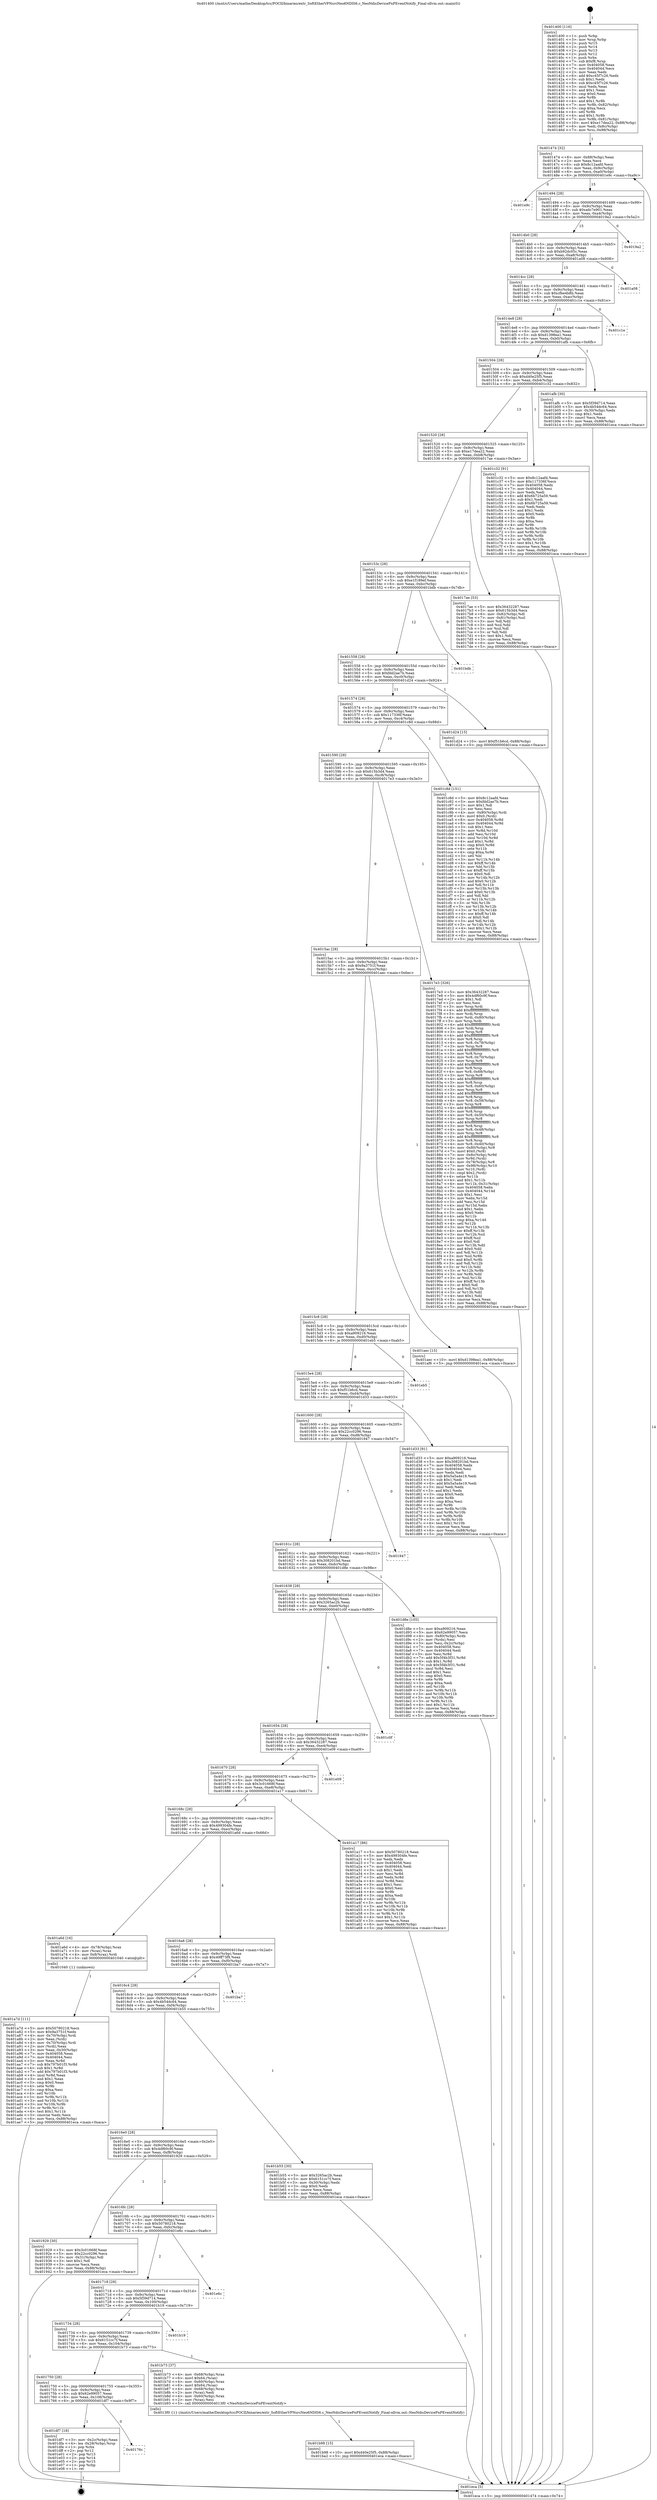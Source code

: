 digraph "0x401400" {
  label = "0x401400 (/mnt/c/Users/mathe/Desktop/tcc/POCII/binaries/extr_SoftEtherVPNsrcNeo6NDIS6.c_NeoNdisDevicePnPEventNotify_Final-ollvm.out::main(0))"
  labelloc = "t"
  node[shape=record]

  Entry [label="",width=0.3,height=0.3,shape=circle,fillcolor=black,style=filled]
  "0x401474" [label="{
     0x401474 [32]\l
     | [instrs]\l
     &nbsp;&nbsp;0x401474 \<+6\>: mov -0x88(%rbp),%eax\l
     &nbsp;&nbsp;0x40147a \<+2\>: mov %eax,%ecx\l
     &nbsp;&nbsp;0x40147c \<+6\>: sub $0x8c12aafd,%ecx\l
     &nbsp;&nbsp;0x401482 \<+6\>: mov %eax,-0x9c(%rbp)\l
     &nbsp;&nbsp;0x401488 \<+6\>: mov %ecx,-0xa0(%rbp)\l
     &nbsp;&nbsp;0x40148e \<+6\>: je 0000000000401e9c \<main+0xa9c\>\l
  }"]
  "0x401e9c" [label="{
     0x401e9c\l
  }", style=dashed]
  "0x401494" [label="{
     0x401494 [28]\l
     | [instrs]\l
     &nbsp;&nbsp;0x401494 \<+5\>: jmp 0000000000401499 \<main+0x99\>\l
     &nbsp;&nbsp;0x401499 \<+6\>: mov -0x9c(%rbp),%eax\l
     &nbsp;&nbsp;0x40149f \<+5\>: sub $0xadc7e901,%eax\l
     &nbsp;&nbsp;0x4014a4 \<+6\>: mov %eax,-0xa4(%rbp)\l
     &nbsp;&nbsp;0x4014aa \<+6\>: je 00000000004019a2 \<main+0x5a2\>\l
  }"]
  Exit [label="",width=0.3,height=0.3,shape=circle,fillcolor=black,style=filled,peripheries=2]
  "0x4019a2" [label="{
     0x4019a2\l
  }", style=dashed]
  "0x4014b0" [label="{
     0x4014b0 [28]\l
     | [instrs]\l
     &nbsp;&nbsp;0x4014b0 \<+5\>: jmp 00000000004014b5 \<main+0xb5\>\l
     &nbsp;&nbsp;0x4014b5 \<+6\>: mov -0x9c(%rbp),%eax\l
     &nbsp;&nbsp;0x4014bb \<+5\>: sub $0xb92dc05c,%eax\l
     &nbsp;&nbsp;0x4014c0 \<+6\>: mov %eax,-0xa8(%rbp)\l
     &nbsp;&nbsp;0x4014c6 \<+6\>: je 0000000000401a08 \<main+0x608\>\l
  }"]
  "0x40176c" [label="{
     0x40176c\l
  }", style=dashed]
  "0x401a08" [label="{
     0x401a08\l
  }", style=dashed]
  "0x4014cc" [label="{
     0x4014cc [28]\l
     | [instrs]\l
     &nbsp;&nbsp;0x4014cc \<+5\>: jmp 00000000004014d1 \<main+0xd1\>\l
     &nbsp;&nbsp;0x4014d1 \<+6\>: mov -0x9c(%rbp),%eax\l
     &nbsp;&nbsp;0x4014d7 \<+5\>: sub $0xcfbe4b8b,%eax\l
     &nbsp;&nbsp;0x4014dc \<+6\>: mov %eax,-0xac(%rbp)\l
     &nbsp;&nbsp;0x4014e2 \<+6\>: je 0000000000401c1e \<main+0x81e\>\l
  }"]
  "0x401df7" [label="{
     0x401df7 [18]\l
     | [instrs]\l
     &nbsp;&nbsp;0x401df7 \<+3\>: mov -0x2c(%rbp),%eax\l
     &nbsp;&nbsp;0x401dfa \<+4\>: lea -0x28(%rbp),%rsp\l
     &nbsp;&nbsp;0x401dfe \<+1\>: pop %rbx\l
     &nbsp;&nbsp;0x401dff \<+2\>: pop %r12\l
     &nbsp;&nbsp;0x401e01 \<+2\>: pop %r13\l
     &nbsp;&nbsp;0x401e03 \<+2\>: pop %r14\l
     &nbsp;&nbsp;0x401e05 \<+2\>: pop %r15\l
     &nbsp;&nbsp;0x401e07 \<+1\>: pop %rbp\l
     &nbsp;&nbsp;0x401e08 \<+1\>: ret\l
  }"]
  "0x401c1e" [label="{
     0x401c1e\l
  }", style=dashed]
  "0x4014e8" [label="{
     0x4014e8 [28]\l
     | [instrs]\l
     &nbsp;&nbsp;0x4014e8 \<+5\>: jmp 00000000004014ed \<main+0xed\>\l
     &nbsp;&nbsp;0x4014ed \<+6\>: mov -0x9c(%rbp),%eax\l
     &nbsp;&nbsp;0x4014f3 \<+5\>: sub $0xd1398ea1,%eax\l
     &nbsp;&nbsp;0x4014f8 \<+6\>: mov %eax,-0xb0(%rbp)\l
     &nbsp;&nbsp;0x4014fe \<+6\>: je 0000000000401afb \<main+0x6fb\>\l
  }"]
  "0x401b98" [label="{
     0x401b98 [15]\l
     | [instrs]\l
     &nbsp;&nbsp;0x401b98 \<+10\>: movl $0xd40e25f5,-0x88(%rbp)\l
     &nbsp;&nbsp;0x401ba2 \<+5\>: jmp 0000000000401eca \<main+0xaca\>\l
  }"]
  "0x401afb" [label="{
     0x401afb [30]\l
     | [instrs]\l
     &nbsp;&nbsp;0x401afb \<+5\>: mov $0x5f39d714,%eax\l
     &nbsp;&nbsp;0x401b00 \<+5\>: mov $0x4b54dc64,%ecx\l
     &nbsp;&nbsp;0x401b05 \<+3\>: mov -0x30(%rbp),%edx\l
     &nbsp;&nbsp;0x401b08 \<+3\>: cmp $0x1,%edx\l
     &nbsp;&nbsp;0x401b0b \<+3\>: cmovl %ecx,%eax\l
     &nbsp;&nbsp;0x401b0e \<+6\>: mov %eax,-0x88(%rbp)\l
     &nbsp;&nbsp;0x401b14 \<+5\>: jmp 0000000000401eca \<main+0xaca\>\l
  }"]
  "0x401504" [label="{
     0x401504 [28]\l
     | [instrs]\l
     &nbsp;&nbsp;0x401504 \<+5\>: jmp 0000000000401509 \<main+0x109\>\l
     &nbsp;&nbsp;0x401509 \<+6\>: mov -0x9c(%rbp),%eax\l
     &nbsp;&nbsp;0x40150f \<+5\>: sub $0xd40e25f5,%eax\l
     &nbsp;&nbsp;0x401514 \<+6\>: mov %eax,-0xb4(%rbp)\l
     &nbsp;&nbsp;0x40151a \<+6\>: je 0000000000401c32 \<main+0x832\>\l
  }"]
  "0x401750" [label="{
     0x401750 [28]\l
     | [instrs]\l
     &nbsp;&nbsp;0x401750 \<+5\>: jmp 0000000000401755 \<main+0x355\>\l
     &nbsp;&nbsp;0x401755 \<+6\>: mov -0x9c(%rbp),%eax\l
     &nbsp;&nbsp;0x40175b \<+5\>: sub $0x62e99057,%eax\l
     &nbsp;&nbsp;0x401760 \<+6\>: mov %eax,-0x108(%rbp)\l
     &nbsp;&nbsp;0x401766 \<+6\>: je 0000000000401df7 \<main+0x9f7\>\l
  }"]
  "0x401c32" [label="{
     0x401c32 [91]\l
     | [instrs]\l
     &nbsp;&nbsp;0x401c32 \<+5\>: mov $0x8c12aafd,%eax\l
     &nbsp;&nbsp;0x401c37 \<+5\>: mov $0x117336f,%ecx\l
     &nbsp;&nbsp;0x401c3c \<+7\>: mov 0x404058,%edx\l
     &nbsp;&nbsp;0x401c43 \<+7\>: mov 0x404044,%esi\l
     &nbsp;&nbsp;0x401c4a \<+2\>: mov %edx,%edi\l
     &nbsp;&nbsp;0x401c4c \<+6\>: add $0x6b725a59,%edi\l
     &nbsp;&nbsp;0x401c52 \<+3\>: sub $0x1,%edi\l
     &nbsp;&nbsp;0x401c55 \<+6\>: sub $0x6b725a59,%edi\l
     &nbsp;&nbsp;0x401c5b \<+3\>: imul %edi,%edx\l
     &nbsp;&nbsp;0x401c5e \<+3\>: and $0x1,%edx\l
     &nbsp;&nbsp;0x401c61 \<+3\>: cmp $0x0,%edx\l
     &nbsp;&nbsp;0x401c64 \<+4\>: sete %r8b\l
     &nbsp;&nbsp;0x401c68 \<+3\>: cmp $0xa,%esi\l
     &nbsp;&nbsp;0x401c6b \<+4\>: setl %r9b\l
     &nbsp;&nbsp;0x401c6f \<+3\>: mov %r8b,%r10b\l
     &nbsp;&nbsp;0x401c72 \<+3\>: and %r9b,%r10b\l
     &nbsp;&nbsp;0x401c75 \<+3\>: xor %r9b,%r8b\l
     &nbsp;&nbsp;0x401c78 \<+3\>: or %r8b,%r10b\l
     &nbsp;&nbsp;0x401c7b \<+4\>: test $0x1,%r10b\l
     &nbsp;&nbsp;0x401c7f \<+3\>: cmovne %ecx,%eax\l
     &nbsp;&nbsp;0x401c82 \<+6\>: mov %eax,-0x88(%rbp)\l
     &nbsp;&nbsp;0x401c88 \<+5\>: jmp 0000000000401eca \<main+0xaca\>\l
  }"]
  "0x401520" [label="{
     0x401520 [28]\l
     | [instrs]\l
     &nbsp;&nbsp;0x401520 \<+5\>: jmp 0000000000401525 \<main+0x125\>\l
     &nbsp;&nbsp;0x401525 \<+6\>: mov -0x9c(%rbp),%eax\l
     &nbsp;&nbsp;0x40152b \<+5\>: sub $0xe17dea22,%eax\l
     &nbsp;&nbsp;0x401530 \<+6\>: mov %eax,-0xb8(%rbp)\l
     &nbsp;&nbsp;0x401536 \<+6\>: je 00000000004017ae \<main+0x3ae\>\l
  }"]
  "0x401b73" [label="{
     0x401b73 [37]\l
     | [instrs]\l
     &nbsp;&nbsp;0x401b73 \<+4\>: mov -0x68(%rbp),%rax\l
     &nbsp;&nbsp;0x401b77 \<+6\>: movl $0x64,(%rax)\l
     &nbsp;&nbsp;0x401b7d \<+4\>: mov -0x60(%rbp),%rax\l
     &nbsp;&nbsp;0x401b81 \<+6\>: movl $0x64,(%rax)\l
     &nbsp;&nbsp;0x401b87 \<+4\>: mov -0x68(%rbp),%rax\l
     &nbsp;&nbsp;0x401b8b \<+2\>: mov (%rax),%edi\l
     &nbsp;&nbsp;0x401b8d \<+4\>: mov -0x60(%rbp),%rax\l
     &nbsp;&nbsp;0x401b91 \<+2\>: mov (%rax),%esi\l
     &nbsp;&nbsp;0x401b93 \<+5\>: call 00000000004013f0 \<NeoNdisDevicePnPEventNotify\>\l
     | [calls]\l
     &nbsp;&nbsp;0x4013f0 \{1\} (/mnt/c/Users/mathe/Desktop/tcc/POCII/binaries/extr_SoftEtherVPNsrcNeo6NDIS6.c_NeoNdisDevicePnPEventNotify_Final-ollvm.out::NeoNdisDevicePnPEventNotify)\l
  }"]
  "0x4017ae" [label="{
     0x4017ae [53]\l
     | [instrs]\l
     &nbsp;&nbsp;0x4017ae \<+5\>: mov $0x36432287,%eax\l
     &nbsp;&nbsp;0x4017b3 \<+5\>: mov $0x615b3d4,%ecx\l
     &nbsp;&nbsp;0x4017b8 \<+6\>: mov -0x82(%rbp),%dl\l
     &nbsp;&nbsp;0x4017be \<+7\>: mov -0x81(%rbp),%sil\l
     &nbsp;&nbsp;0x4017c5 \<+3\>: mov %dl,%dil\l
     &nbsp;&nbsp;0x4017c8 \<+3\>: and %sil,%dil\l
     &nbsp;&nbsp;0x4017cb \<+3\>: xor %sil,%dl\l
     &nbsp;&nbsp;0x4017ce \<+3\>: or %dl,%dil\l
     &nbsp;&nbsp;0x4017d1 \<+4\>: test $0x1,%dil\l
     &nbsp;&nbsp;0x4017d5 \<+3\>: cmovne %ecx,%eax\l
     &nbsp;&nbsp;0x4017d8 \<+6\>: mov %eax,-0x88(%rbp)\l
     &nbsp;&nbsp;0x4017de \<+5\>: jmp 0000000000401eca \<main+0xaca\>\l
  }"]
  "0x40153c" [label="{
     0x40153c [28]\l
     | [instrs]\l
     &nbsp;&nbsp;0x40153c \<+5\>: jmp 0000000000401541 \<main+0x141\>\l
     &nbsp;&nbsp;0x401541 \<+6\>: mov -0x9c(%rbp),%eax\l
     &nbsp;&nbsp;0x401547 \<+5\>: sub $0xe1f189ef,%eax\l
     &nbsp;&nbsp;0x40154c \<+6\>: mov %eax,-0xbc(%rbp)\l
     &nbsp;&nbsp;0x401552 \<+6\>: je 0000000000401bdb \<main+0x7db\>\l
  }"]
  "0x401eca" [label="{
     0x401eca [5]\l
     | [instrs]\l
     &nbsp;&nbsp;0x401eca \<+5\>: jmp 0000000000401474 \<main+0x74\>\l
  }"]
  "0x401400" [label="{
     0x401400 [116]\l
     | [instrs]\l
     &nbsp;&nbsp;0x401400 \<+1\>: push %rbp\l
     &nbsp;&nbsp;0x401401 \<+3\>: mov %rsp,%rbp\l
     &nbsp;&nbsp;0x401404 \<+2\>: push %r15\l
     &nbsp;&nbsp;0x401406 \<+2\>: push %r14\l
     &nbsp;&nbsp;0x401408 \<+2\>: push %r13\l
     &nbsp;&nbsp;0x40140a \<+2\>: push %r12\l
     &nbsp;&nbsp;0x40140c \<+1\>: push %rbx\l
     &nbsp;&nbsp;0x40140d \<+7\>: sub $0xf8,%rsp\l
     &nbsp;&nbsp;0x401414 \<+7\>: mov 0x404058,%eax\l
     &nbsp;&nbsp;0x40141b \<+7\>: mov 0x404044,%ecx\l
     &nbsp;&nbsp;0x401422 \<+2\>: mov %eax,%edx\l
     &nbsp;&nbsp;0x401424 \<+6\>: add $0xc45f7c26,%edx\l
     &nbsp;&nbsp;0x40142a \<+3\>: sub $0x1,%edx\l
     &nbsp;&nbsp;0x40142d \<+6\>: sub $0xc45f7c26,%edx\l
     &nbsp;&nbsp;0x401433 \<+3\>: imul %edx,%eax\l
     &nbsp;&nbsp;0x401436 \<+3\>: and $0x1,%eax\l
     &nbsp;&nbsp;0x401439 \<+3\>: cmp $0x0,%eax\l
     &nbsp;&nbsp;0x40143c \<+4\>: sete %r8b\l
     &nbsp;&nbsp;0x401440 \<+4\>: and $0x1,%r8b\l
     &nbsp;&nbsp;0x401444 \<+7\>: mov %r8b,-0x82(%rbp)\l
     &nbsp;&nbsp;0x40144b \<+3\>: cmp $0xa,%ecx\l
     &nbsp;&nbsp;0x40144e \<+4\>: setl %r8b\l
     &nbsp;&nbsp;0x401452 \<+4\>: and $0x1,%r8b\l
     &nbsp;&nbsp;0x401456 \<+7\>: mov %r8b,-0x81(%rbp)\l
     &nbsp;&nbsp;0x40145d \<+10\>: movl $0xe17dea22,-0x88(%rbp)\l
     &nbsp;&nbsp;0x401467 \<+6\>: mov %edi,-0x8c(%rbp)\l
     &nbsp;&nbsp;0x40146d \<+7\>: mov %rsi,-0x98(%rbp)\l
  }"]
  "0x401734" [label="{
     0x401734 [28]\l
     | [instrs]\l
     &nbsp;&nbsp;0x401734 \<+5\>: jmp 0000000000401739 \<main+0x339\>\l
     &nbsp;&nbsp;0x401739 \<+6\>: mov -0x9c(%rbp),%eax\l
     &nbsp;&nbsp;0x40173f \<+5\>: sub $0x6151cc7f,%eax\l
     &nbsp;&nbsp;0x401744 \<+6\>: mov %eax,-0x104(%rbp)\l
     &nbsp;&nbsp;0x40174a \<+6\>: je 0000000000401b73 \<main+0x773\>\l
  }"]
  "0x401bdb" [label="{
     0x401bdb\l
  }", style=dashed]
  "0x401558" [label="{
     0x401558 [28]\l
     | [instrs]\l
     &nbsp;&nbsp;0x401558 \<+5\>: jmp 000000000040155d \<main+0x15d\>\l
     &nbsp;&nbsp;0x40155d \<+6\>: mov -0x9c(%rbp),%eax\l
     &nbsp;&nbsp;0x401563 \<+5\>: sub $0xfdd2ae7b,%eax\l
     &nbsp;&nbsp;0x401568 \<+6\>: mov %eax,-0xc0(%rbp)\l
     &nbsp;&nbsp;0x40156e \<+6\>: je 0000000000401d24 \<main+0x924\>\l
  }"]
  "0x401b19" [label="{
     0x401b19\l
  }", style=dashed]
  "0x401d24" [label="{
     0x401d24 [15]\l
     | [instrs]\l
     &nbsp;&nbsp;0x401d24 \<+10\>: movl $0xf51b6cd,-0x88(%rbp)\l
     &nbsp;&nbsp;0x401d2e \<+5\>: jmp 0000000000401eca \<main+0xaca\>\l
  }"]
  "0x401574" [label="{
     0x401574 [28]\l
     | [instrs]\l
     &nbsp;&nbsp;0x401574 \<+5\>: jmp 0000000000401579 \<main+0x179\>\l
     &nbsp;&nbsp;0x401579 \<+6\>: mov -0x9c(%rbp),%eax\l
     &nbsp;&nbsp;0x40157f \<+5\>: sub $0x117336f,%eax\l
     &nbsp;&nbsp;0x401584 \<+6\>: mov %eax,-0xc4(%rbp)\l
     &nbsp;&nbsp;0x40158a \<+6\>: je 0000000000401c8d \<main+0x88d\>\l
  }"]
  "0x401718" [label="{
     0x401718 [28]\l
     | [instrs]\l
     &nbsp;&nbsp;0x401718 \<+5\>: jmp 000000000040171d \<main+0x31d\>\l
     &nbsp;&nbsp;0x40171d \<+6\>: mov -0x9c(%rbp),%eax\l
     &nbsp;&nbsp;0x401723 \<+5\>: sub $0x5f39d714,%eax\l
     &nbsp;&nbsp;0x401728 \<+6\>: mov %eax,-0x100(%rbp)\l
     &nbsp;&nbsp;0x40172e \<+6\>: je 0000000000401b19 \<main+0x719\>\l
  }"]
  "0x401c8d" [label="{
     0x401c8d [151]\l
     | [instrs]\l
     &nbsp;&nbsp;0x401c8d \<+5\>: mov $0x8c12aafd,%eax\l
     &nbsp;&nbsp;0x401c92 \<+5\>: mov $0xfdd2ae7b,%ecx\l
     &nbsp;&nbsp;0x401c97 \<+2\>: mov $0x1,%dl\l
     &nbsp;&nbsp;0x401c99 \<+2\>: xor %esi,%esi\l
     &nbsp;&nbsp;0x401c9b \<+4\>: mov -0x80(%rbp),%rdi\l
     &nbsp;&nbsp;0x401c9f \<+6\>: movl $0x0,(%rdi)\l
     &nbsp;&nbsp;0x401ca5 \<+8\>: mov 0x404058,%r8d\l
     &nbsp;&nbsp;0x401cad \<+8\>: mov 0x404044,%r9d\l
     &nbsp;&nbsp;0x401cb5 \<+3\>: sub $0x1,%esi\l
     &nbsp;&nbsp;0x401cb8 \<+3\>: mov %r8d,%r10d\l
     &nbsp;&nbsp;0x401cbb \<+3\>: add %esi,%r10d\l
     &nbsp;&nbsp;0x401cbe \<+4\>: imul %r10d,%r8d\l
     &nbsp;&nbsp;0x401cc2 \<+4\>: and $0x1,%r8d\l
     &nbsp;&nbsp;0x401cc6 \<+4\>: cmp $0x0,%r8d\l
     &nbsp;&nbsp;0x401cca \<+4\>: sete %r11b\l
     &nbsp;&nbsp;0x401cce \<+4\>: cmp $0xa,%r9d\l
     &nbsp;&nbsp;0x401cd2 \<+3\>: setl %bl\l
     &nbsp;&nbsp;0x401cd5 \<+3\>: mov %r11b,%r14b\l
     &nbsp;&nbsp;0x401cd8 \<+4\>: xor $0xff,%r14b\l
     &nbsp;&nbsp;0x401cdc \<+3\>: mov %bl,%r15b\l
     &nbsp;&nbsp;0x401cdf \<+4\>: xor $0xff,%r15b\l
     &nbsp;&nbsp;0x401ce3 \<+3\>: xor $0x0,%dl\l
     &nbsp;&nbsp;0x401ce6 \<+3\>: mov %r14b,%r12b\l
     &nbsp;&nbsp;0x401ce9 \<+4\>: and $0x0,%r12b\l
     &nbsp;&nbsp;0x401ced \<+3\>: and %dl,%r11b\l
     &nbsp;&nbsp;0x401cf0 \<+3\>: mov %r15b,%r13b\l
     &nbsp;&nbsp;0x401cf3 \<+4\>: and $0x0,%r13b\l
     &nbsp;&nbsp;0x401cf7 \<+2\>: and %dl,%bl\l
     &nbsp;&nbsp;0x401cf9 \<+3\>: or %r11b,%r12b\l
     &nbsp;&nbsp;0x401cfc \<+3\>: or %bl,%r13b\l
     &nbsp;&nbsp;0x401cff \<+3\>: xor %r13b,%r12b\l
     &nbsp;&nbsp;0x401d02 \<+3\>: or %r15b,%r14b\l
     &nbsp;&nbsp;0x401d05 \<+4\>: xor $0xff,%r14b\l
     &nbsp;&nbsp;0x401d09 \<+3\>: or $0x0,%dl\l
     &nbsp;&nbsp;0x401d0c \<+3\>: and %dl,%r14b\l
     &nbsp;&nbsp;0x401d0f \<+3\>: or %r14b,%r12b\l
     &nbsp;&nbsp;0x401d12 \<+4\>: test $0x1,%r12b\l
     &nbsp;&nbsp;0x401d16 \<+3\>: cmovne %ecx,%eax\l
     &nbsp;&nbsp;0x401d19 \<+6\>: mov %eax,-0x88(%rbp)\l
     &nbsp;&nbsp;0x401d1f \<+5\>: jmp 0000000000401eca \<main+0xaca\>\l
  }"]
  "0x401590" [label="{
     0x401590 [28]\l
     | [instrs]\l
     &nbsp;&nbsp;0x401590 \<+5\>: jmp 0000000000401595 \<main+0x195\>\l
     &nbsp;&nbsp;0x401595 \<+6\>: mov -0x9c(%rbp),%eax\l
     &nbsp;&nbsp;0x40159b \<+5\>: sub $0x615b3d4,%eax\l
     &nbsp;&nbsp;0x4015a0 \<+6\>: mov %eax,-0xc8(%rbp)\l
     &nbsp;&nbsp;0x4015a6 \<+6\>: je 00000000004017e3 \<main+0x3e3\>\l
  }"]
  "0x401e6c" [label="{
     0x401e6c\l
  }", style=dashed]
  "0x4017e3" [label="{
     0x4017e3 [326]\l
     | [instrs]\l
     &nbsp;&nbsp;0x4017e3 \<+5\>: mov $0x36432287,%eax\l
     &nbsp;&nbsp;0x4017e8 \<+5\>: mov $0x4df60c9f,%ecx\l
     &nbsp;&nbsp;0x4017ed \<+2\>: mov $0x1,%dl\l
     &nbsp;&nbsp;0x4017ef \<+2\>: xor %esi,%esi\l
     &nbsp;&nbsp;0x4017f1 \<+3\>: mov %rsp,%rdi\l
     &nbsp;&nbsp;0x4017f4 \<+4\>: add $0xfffffffffffffff0,%rdi\l
     &nbsp;&nbsp;0x4017f8 \<+3\>: mov %rdi,%rsp\l
     &nbsp;&nbsp;0x4017fb \<+4\>: mov %rdi,-0x80(%rbp)\l
     &nbsp;&nbsp;0x4017ff \<+3\>: mov %rsp,%rdi\l
     &nbsp;&nbsp;0x401802 \<+4\>: add $0xfffffffffffffff0,%rdi\l
     &nbsp;&nbsp;0x401806 \<+3\>: mov %rdi,%rsp\l
     &nbsp;&nbsp;0x401809 \<+3\>: mov %rsp,%r8\l
     &nbsp;&nbsp;0x40180c \<+4\>: add $0xfffffffffffffff0,%r8\l
     &nbsp;&nbsp;0x401810 \<+3\>: mov %r8,%rsp\l
     &nbsp;&nbsp;0x401813 \<+4\>: mov %r8,-0x78(%rbp)\l
     &nbsp;&nbsp;0x401817 \<+3\>: mov %rsp,%r8\l
     &nbsp;&nbsp;0x40181a \<+4\>: add $0xfffffffffffffff0,%r8\l
     &nbsp;&nbsp;0x40181e \<+3\>: mov %r8,%rsp\l
     &nbsp;&nbsp;0x401821 \<+4\>: mov %r8,-0x70(%rbp)\l
     &nbsp;&nbsp;0x401825 \<+3\>: mov %rsp,%r8\l
     &nbsp;&nbsp;0x401828 \<+4\>: add $0xfffffffffffffff0,%r8\l
     &nbsp;&nbsp;0x40182c \<+3\>: mov %r8,%rsp\l
     &nbsp;&nbsp;0x40182f \<+4\>: mov %r8,-0x68(%rbp)\l
     &nbsp;&nbsp;0x401833 \<+3\>: mov %rsp,%r8\l
     &nbsp;&nbsp;0x401836 \<+4\>: add $0xfffffffffffffff0,%r8\l
     &nbsp;&nbsp;0x40183a \<+3\>: mov %r8,%rsp\l
     &nbsp;&nbsp;0x40183d \<+4\>: mov %r8,-0x60(%rbp)\l
     &nbsp;&nbsp;0x401841 \<+3\>: mov %rsp,%r8\l
     &nbsp;&nbsp;0x401844 \<+4\>: add $0xfffffffffffffff0,%r8\l
     &nbsp;&nbsp;0x401848 \<+3\>: mov %r8,%rsp\l
     &nbsp;&nbsp;0x40184b \<+4\>: mov %r8,-0x58(%rbp)\l
     &nbsp;&nbsp;0x40184f \<+3\>: mov %rsp,%r8\l
     &nbsp;&nbsp;0x401852 \<+4\>: add $0xfffffffffffffff0,%r8\l
     &nbsp;&nbsp;0x401856 \<+3\>: mov %r8,%rsp\l
     &nbsp;&nbsp;0x401859 \<+4\>: mov %r8,-0x50(%rbp)\l
     &nbsp;&nbsp;0x40185d \<+3\>: mov %rsp,%r8\l
     &nbsp;&nbsp;0x401860 \<+4\>: add $0xfffffffffffffff0,%r8\l
     &nbsp;&nbsp;0x401864 \<+3\>: mov %r8,%rsp\l
     &nbsp;&nbsp;0x401867 \<+4\>: mov %r8,-0x48(%rbp)\l
     &nbsp;&nbsp;0x40186b \<+3\>: mov %rsp,%r8\l
     &nbsp;&nbsp;0x40186e \<+4\>: add $0xfffffffffffffff0,%r8\l
     &nbsp;&nbsp;0x401872 \<+3\>: mov %r8,%rsp\l
     &nbsp;&nbsp;0x401875 \<+4\>: mov %r8,-0x40(%rbp)\l
     &nbsp;&nbsp;0x401879 \<+4\>: mov -0x80(%rbp),%r8\l
     &nbsp;&nbsp;0x40187d \<+7\>: movl $0x0,(%r8)\l
     &nbsp;&nbsp;0x401884 \<+7\>: mov -0x8c(%rbp),%r9d\l
     &nbsp;&nbsp;0x40188b \<+3\>: mov %r9d,(%rdi)\l
     &nbsp;&nbsp;0x40188e \<+4\>: mov -0x78(%rbp),%r8\l
     &nbsp;&nbsp;0x401892 \<+7\>: mov -0x98(%rbp),%r10\l
     &nbsp;&nbsp;0x401899 \<+3\>: mov %r10,(%r8)\l
     &nbsp;&nbsp;0x40189c \<+3\>: cmpl $0x2,(%rdi)\l
     &nbsp;&nbsp;0x40189f \<+4\>: setne %r11b\l
     &nbsp;&nbsp;0x4018a3 \<+4\>: and $0x1,%r11b\l
     &nbsp;&nbsp;0x4018a7 \<+4\>: mov %r11b,-0x31(%rbp)\l
     &nbsp;&nbsp;0x4018ab \<+7\>: mov 0x404058,%ebx\l
     &nbsp;&nbsp;0x4018b2 \<+8\>: mov 0x404044,%r14d\l
     &nbsp;&nbsp;0x4018ba \<+3\>: sub $0x1,%esi\l
     &nbsp;&nbsp;0x4018bd \<+3\>: mov %ebx,%r15d\l
     &nbsp;&nbsp;0x4018c0 \<+3\>: add %esi,%r15d\l
     &nbsp;&nbsp;0x4018c3 \<+4\>: imul %r15d,%ebx\l
     &nbsp;&nbsp;0x4018c7 \<+3\>: and $0x1,%ebx\l
     &nbsp;&nbsp;0x4018ca \<+3\>: cmp $0x0,%ebx\l
     &nbsp;&nbsp;0x4018cd \<+4\>: sete %r11b\l
     &nbsp;&nbsp;0x4018d1 \<+4\>: cmp $0xa,%r14d\l
     &nbsp;&nbsp;0x4018d5 \<+4\>: setl %r12b\l
     &nbsp;&nbsp;0x4018d9 \<+3\>: mov %r11b,%r13b\l
     &nbsp;&nbsp;0x4018dc \<+4\>: xor $0xff,%r13b\l
     &nbsp;&nbsp;0x4018e0 \<+3\>: mov %r12b,%sil\l
     &nbsp;&nbsp;0x4018e3 \<+4\>: xor $0xff,%sil\l
     &nbsp;&nbsp;0x4018e7 \<+3\>: xor $0x0,%dl\l
     &nbsp;&nbsp;0x4018ea \<+3\>: mov %r13b,%dil\l
     &nbsp;&nbsp;0x4018ed \<+4\>: and $0x0,%dil\l
     &nbsp;&nbsp;0x4018f1 \<+3\>: and %dl,%r11b\l
     &nbsp;&nbsp;0x4018f4 \<+3\>: mov %sil,%r8b\l
     &nbsp;&nbsp;0x4018f7 \<+4\>: and $0x0,%r8b\l
     &nbsp;&nbsp;0x4018fb \<+3\>: and %dl,%r12b\l
     &nbsp;&nbsp;0x4018fe \<+3\>: or %r11b,%dil\l
     &nbsp;&nbsp;0x401901 \<+3\>: or %r12b,%r8b\l
     &nbsp;&nbsp;0x401904 \<+3\>: xor %r8b,%dil\l
     &nbsp;&nbsp;0x401907 \<+3\>: or %sil,%r13b\l
     &nbsp;&nbsp;0x40190a \<+4\>: xor $0xff,%r13b\l
     &nbsp;&nbsp;0x40190e \<+3\>: or $0x0,%dl\l
     &nbsp;&nbsp;0x401911 \<+3\>: and %dl,%r13b\l
     &nbsp;&nbsp;0x401914 \<+3\>: or %r13b,%dil\l
     &nbsp;&nbsp;0x401917 \<+4\>: test $0x1,%dil\l
     &nbsp;&nbsp;0x40191b \<+3\>: cmovne %ecx,%eax\l
     &nbsp;&nbsp;0x40191e \<+6\>: mov %eax,-0x88(%rbp)\l
     &nbsp;&nbsp;0x401924 \<+5\>: jmp 0000000000401eca \<main+0xaca\>\l
  }"]
  "0x4015ac" [label="{
     0x4015ac [28]\l
     | [instrs]\l
     &nbsp;&nbsp;0x4015ac \<+5\>: jmp 00000000004015b1 \<main+0x1b1\>\l
     &nbsp;&nbsp;0x4015b1 \<+6\>: mov -0x9c(%rbp),%eax\l
     &nbsp;&nbsp;0x4015b7 \<+5\>: sub $0x9a3751f,%eax\l
     &nbsp;&nbsp;0x4015bc \<+6\>: mov %eax,-0xcc(%rbp)\l
     &nbsp;&nbsp;0x4015c2 \<+6\>: je 0000000000401aec \<main+0x6ec\>\l
  }"]
  "0x401a7d" [label="{
     0x401a7d [111]\l
     | [instrs]\l
     &nbsp;&nbsp;0x401a7d \<+5\>: mov $0x50780218,%ecx\l
     &nbsp;&nbsp;0x401a82 \<+5\>: mov $0x9a3751f,%edx\l
     &nbsp;&nbsp;0x401a87 \<+4\>: mov -0x70(%rbp),%rdi\l
     &nbsp;&nbsp;0x401a8b \<+2\>: mov %eax,(%rdi)\l
     &nbsp;&nbsp;0x401a8d \<+4\>: mov -0x70(%rbp),%rdi\l
     &nbsp;&nbsp;0x401a91 \<+2\>: mov (%rdi),%eax\l
     &nbsp;&nbsp;0x401a93 \<+3\>: mov %eax,-0x30(%rbp)\l
     &nbsp;&nbsp;0x401a96 \<+7\>: mov 0x404058,%eax\l
     &nbsp;&nbsp;0x401a9d \<+7\>: mov 0x404044,%esi\l
     &nbsp;&nbsp;0x401aa4 \<+3\>: mov %eax,%r8d\l
     &nbsp;&nbsp;0x401aa7 \<+7\>: sub $0x797b01f3,%r8d\l
     &nbsp;&nbsp;0x401aae \<+4\>: sub $0x1,%r8d\l
     &nbsp;&nbsp;0x401ab2 \<+7\>: add $0x797b01f3,%r8d\l
     &nbsp;&nbsp;0x401ab9 \<+4\>: imul %r8d,%eax\l
     &nbsp;&nbsp;0x401abd \<+3\>: and $0x1,%eax\l
     &nbsp;&nbsp;0x401ac0 \<+3\>: cmp $0x0,%eax\l
     &nbsp;&nbsp;0x401ac3 \<+4\>: sete %r9b\l
     &nbsp;&nbsp;0x401ac7 \<+3\>: cmp $0xa,%esi\l
     &nbsp;&nbsp;0x401aca \<+4\>: setl %r10b\l
     &nbsp;&nbsp;0x401ace \<+3\>: mov %r9b,%r11b\l
     &nbsp;&nbsp;0x401ad1 \<+3\>: and %r10b,%r11b\l
     &nbsp;&nbsp;0x401ad4 \<+3\>: xor %r10b,%r9b\l
     &nbsp;&nbsp;0x401ad7 \<+3\>: or %r9b,%r11b\l
     &nbsp;&nbsp;0x401ada \<+4\>: test $0x1,%r11b\l
     &nbsp;&nbsp;0x401ade \<+3\>: cmovne %edx,%ecx\l
     &nbsp;&nbsp;0x401ae1 \<+6\>: mov %ecx,-0x88(%rbp)\l
     &nbsp;&nbsp;0x401ae7 \<+5\>: jmp 0000000000401eca \<main+0xaca\>\l
  }"]
  "0x4016fc" [label="{
     0x4016fc [28]\l
     | [instrs]\l
     &nbsp;&nbsp;0x4016fc \<+5\>: jmp 0000000000401701 \<main+0x301\>\l
     &nbsp;&nbsp;0x401701 \<+6\>: mov -0x9c(%rbp),%eax\l
     &nbsp;&nbsp;0x401707 \<+5\>: sub $0x50780218,%eax\l
     &nbsp;&nbsp;0x40170c \<+6\>: mov %eax,-0xfc(%rbp)\l
     &nbsp;&nbsp;0x401712 \<+6\>: je 0000000000401e6c \<main+0xa6c\>\l
  }"]
  "0x401aec" [label="{
     0x401aec [15]\l
     | [instrs]\l
     &nbsp;&nbsp;0x401aec \<+10\>: movl $0xd1398ea1,-0x88(%rbp)\l
     &nbsp;&nbsp;0x401af6 \<+5\>: jmp 0000000000401eca \<main+0xaca\>\l
  }"]
  "0x4015c8" [label="{
     0x4015c8 [28]\l
     | [instrs]\l
     &nbsp;&nbsp;0x4015c8 \<+5\>: jmp 00000000004015cd \<main+0x1cd\>\l
     &nbsp;&nbsp;0x4015cd \<+6\>: mov -0x9c(%rbp),%eax\l
     &nbsp;&nbsp;0x4015d3 \<+5\>: sub $0xa909216,%eax\l
     &nbsp;&nbsp;0x4015d8 \<+6\>: mov %eax,-0xd0(%rbp)\l
     &nbsp;&nbsp;0x4015de \<+6\>: je 0000000000401eb5 \<main+0xab5\>\l
  }"]
  "0x401929" [label="{
     0x401929 [30]\l
     | [instrs]\l
     &nbsp;&nbsp;0x401929 \<+5\>: mov $0x3c01668f,%eax\l
     &nbsp;&nbsp;0x40192e \<+5\>: mov $0x22cc0296,%ecx\l
     &nbsp;&nbsp;0x401933 \<+3\>: mov -0x31(%rbp),%dl\l
     &nbsp;&nbsp;0x401936 \<+3\>: test $0x1,%dl\l
     &nbsp;&nbsp;0x401939 \<+3\>: cmovne %ecx,%eax\l
     &nbsp;&nbsp;0x40193c \<+6\>: mov %eax,-0x88(%rbp)\l
     &nbsp;&nbsp;0x401942 \<+5\>: jmp 0000000000401eca \<main+0xaca\>\l
  }"]
  "0x401eb5" [label="{
     0x401eb5\l
  }", style=dashed]
  "0x4015e4" [label="{
     0x4015e4 [28]\l
     | [instrs]\l
     &nbsp;&nbsp;0x4015e4 \<+5\>: jmp 00000000004015e9 \<main+0x1e9\>\l
     &nbsp;&nbsp;0x4015e9 \<+6\>: mov -0x9c(%rbp),%eax\l
     &nbsp;&nbsp;0x4015ef \<+5\>: sub $0xf51b6cd,%eax\l
     &nbsp;&nbsp;0x4015f4 \<+6\>: mov %eax,-0xd4(%rbp)\l
     &nbsp;&nbsp;0x4015fa \<+6\>: je 0000000000401d33 \<main+0x933\>\l
  }"]
  "0x4016e0" [label="{
     0x4016e0 [28]\l
     | [instrs]\l
     &nbsp;&nbsp;0x4016e0 \<+5\>: jmp 00000000004016e5 \<main+0x2e5\>\l
     &nbsp;&nbsp;0x4016e5 \<+6\>: mov -0x9c(%rbp),%eax\l
     &nbsp;&nbsp;0x4016eb \<+5\>: sub $0x4df60c9f,%eax\l
     &nbsp;&nbsp;0x4016f0 \<+6\>: mov %eax,-0xf8(%rbp)\l
     &nbsp;&nbsp;0x4016f6 \<+6\>: je 0000000000401929 \<main+0x529\>\l
  }"]
  "0x401d33" [label="{
     0x401d33 [91]\l
     | [instrs]\l
     &nbsp;&nbsp;0x401d33 \<+5\>: mov $0xa909216,%eax\l
     &nbsp;&nbsp;0x401d38 \<+5\>: mov $0x308201bd,%ecx\l
     &nbsp;&nbsp;0x401d3d \<+7\>: mov 0x404058,%edx\l
     &nbsp;&nbsp;0x401d44 \<+7\>: mov 0x404044,%esi\l
     &nbsp;&nbsp;0x401d4b \<+2\>: mov %edx,%edi\l
     &nbsp;&nbsp;0x401d4d \<+6\>: sub $0x5a5a4e19,%edi\l
     &nbsp;&nbsp;0x401d53 \<+3\>: sub $0x1,%edi\l
     &nbsp;&nbsp;0x401d56 \<+6\>: add $0x5a5a4e19,%edi\l
     &nbsp;&nbsp;0x401d5c \<+3\>: imul %edi,%edx\l
     &nbsp;&nbsp;0x401d5f \<+3\>: and $0x1,%edx\l
     &nbsp;&nbsp;0x401d62 \<+3\>: cmp $0x0,%edx\l
     &nbsp;&nbsp;0x401d65 \<+4\>: sete %r8b\l
     &nbsp;&nbsp;0x401d69 \<+3\>: cmp $0xa,%esi\l
     &nbsp;&nbsp;0x401d6c \<+4\>: setl %r9b\l
     &nbsp;&nbsp;0x401d70 \<+3\>: mov %r8b,%r10b\l
     &nbsp;&nbsp;0x401d73 \<+3\>: and %r9b,%r10b\l
     &nbsp;&nbsp;0x401d76 \<+3\>: xor %r9b,%r8b\l
     &nbsp;&nbsp;0x401d79 \<+3\>: or %r8b,%r10b\l
     &nbsp;&nbsp;0x401d7c \<+4\>: test $0x1,%r10b\l
     &nbsp;&nbsp;0x401d80 \<+3\>: cmovne %ecx,%eax\l
     &nbsp;&nbsp;0x401d83 \<+6\>: mov %eax,-0x88(%rbp)\l
     &nbsp;&nbsp;0x401d89 \<+5\>: jmp 0000000000401eca \<main+0xaca\>\l
  }"]
  "0x401600" [label="{
     0x401600 [28]\l
     | [instrs]\l
     &nbsp;&nbsp;0x401600 \<+5\>: jmp 0000000000401605 \<main+0x205\>\l
     &nbsp;&nbsp;0x401605 \<+6\>: mov -0x9c(%rbp),%eax\l
     &nbsp;&nbsp;0x40160b \<+5\>: sub $0x22cc0296,%eax\l
     &nbsp;&nbsp;0x401610 \<+6\>: mov %eax,-0xd8(%rbp)\l
     &nbsp;&nbsp;0x401616 \<+6\>: je 0000000000401947 \<main+0x547\>\l
  }"]
  "0x401b55" [label="{
     0x401b55 [30]\l
     | [instrs]\l
     &nbsp;&nbsp;0x401b55 \<+5\>: mov $0x3265ac2b,%eax\l
     &nbsp;&nbsp;0x401b5a \<+5\>: mov $0x6151cc7f,%ecx\l
     &nbsp;&nbsp;0x401b5f \<+3\>: mov -0x30(%rbp),%edx\l
     &nbsp;&nbsp;0x401b62 \<+3\>: cmp $0x0,%edx\l
     &nbsp;&nbsp;0x401b65 \<+3\>: cmove %ecx,%eax\l
     &nbsp;&nbsp;0x401b68 \<+6\>: mov %eax,-0x88(%rbp)\l
     &nbsp;&nbsp;0x401b6e \<+5\>: jmp 0000000000401eca \<main+0xaca\>\l
  }"]
  "0x401947" [label="{
     0x401947\l
  }", style=dashed]
  "0x40161c" [label="{
     0x40161c [28]\l
     | [instrs]\l
     &nbsp;&nbsp;0x40161c \<+5\>: jmp 0000000000401621 \<main+0x221\>\l
     &nbsp;&nbsp;0x401621 \<+6\>: mov -0x9c(%rbp),%eax\l
     &nbsp;&nbsp;0x401627 \<+5\>: sub $0x308201bd,%eax\l
     &nbsp;&nbsp;0x40162c \<+6\>: mov %eax,-0xdc(%rbp)\l
     &nbsp;&nbsp;0x401632 \<+6\>: je 0000000000401d8e \<main+0x98e\>\l
  }"]
  "0x4016c4" [label="{
     0x4016c4 [28]\l
     | [instrs]\l
     &nbsp;&nbsp;0x4016c4 \<+5\>: jmp 00000000004016c9 \<main+0x2c9\>\l
     &nbsp;&nbsp;0x4016c9 \<+6\>: mov -0x9c(%rbp),%eax\l
     &nbsp;&nbsp;0x4016cf \<+5\>: sub $0x4b54dc64,%eax\l
     &nbsp;&nbsp;0x4016d4 \<+6\>: mov %eax,-0xf4(%rbp)\l
     &nbsp;&nbsp;0x4016da \<+6\>: je 0000000000401b55 \<main+0x755\>\l
  }"]
  "0x401d8e" [label="{
     0x401d8e [105]\l
     | [instrs]\l
     &nbsp;&nbsp;0x401d8e \<+5\>: mov $0xa909216,%eax\l
     &nbsp;&nbsp;0x401d93 \<+5\>: mov $0x62e99057,%ecx\l
     &nbsp;&nbsp;0x401d98 \<+4\>: mov -0x80(%rbp),%rdx\l
     &nbsp;&nbsp;0x401d9c \<+2\>: mov (%rdx),%esi\l
     &nbsp;&nbsp;0x401d9e \<+3\>: mov %esi,-0x2c(%rbp)\l
     &nbsp;&nbsp;0x401da1 \<+7\>: mov 0x404058,%esi\l
     &nbsp;&nbsp;0x401da8 \<+7\>: mov 0x404044,%edi\l
     &nbsp;&nbsp;0x401daf \<+3\>: mov %esi,%r8d\l
     &nbsp;&nbsp;0x401db2 \<+7\>: add $0x5f4b3f31,%r8d\l
     &nbsp;&nbsp;0x401db9 \<+4\>: sub $0x1,%r8d\l
     &nbsp;&nbsp;0x401dbd \<+7\>: sub $0x5f4b3f31,%r8d\l
     &nbsp;&nbsp;0x401dc4 \<+4\>: imul %r8d,%esi\l
     &nbsp;&nbsp;0x401dc8 \<+3\>: and $0x1,%esi\l
     &nbsp;&nbsp;0x401dcb \<+3\>: cmp $0x0,%esi\l
     &nbsp;&nbsp;0x401dce \<+4\>: sete %r9b\l
     &nbsp;&nbsp;0x401dd2 \<+3\>: cmp $0xa,%edi\l
     &nbsp;&nbsp;0x401dd5 \<+4\>: setl %r10b\l
     &nbsp;&nbsp;0x401dd9 \<+3\>: mov %r9b,%r11b\l
     &nbsp;&nbsp;0x401ddc \<+3\>: and %r10b,%r11b\l
     &nbsp;&nbsp;0x401ddf \<+3\>: xor %r10b,%r9b\l
     &nbsp;&nbsp;0x401de2 \<+3\>: or %r9b,%r11b\l
     &nbsp;&nbsp;0x401de5 \<+4\>: test $0x1,%r11b\l
     &nbsp;&nbsp;0x401de9 \<+3\>: cmovne %ecx,%eax\l
     &nbsp;&nbsp;0x401dec \<+6\>: mov %eax,-0x88(%rbp)\l
     &nbsp;&nbsp;0x401df2 \<+5\>: jmp 0000000000401eca \<main+0xaca\>\l
  }"]
  "0x401638" [label="{
     0x401638 [28]\l
     | [instrs]\l
     &nbsp;&nbsp;0x401638 \<+5\>: jmp 000000000040163d \<main+0x23d\>\l
     &nbsp;&nbsp;0x40163d \<+6\>: mov -0x9c(%rbp),%eax\l
     &nbsp;&nbsp;0x401643 \<+5\>: sub $0x3265ac2b,%eax\l
     &nbsp;&nbsp;0x401648 \<+6\>: mov %eax,-0xe0(%rbp)\l
     &nbsp;&nbsp;0x40164e \<+6\>: je 0000000000401c0f \<main+0x80f\>\l
  }"]
  "0x401ba7" [label="{
     0x401ba7\l
  }", style=dashed]
  "0x401c0f" [label="{
     0x401c0f\l
  }", style=dashed]
  "0x401654" [label="{
     0x401654 [28]\l
     | [instrs]\l
     &nbsp;&nbsp;0x401654 \<+5\>: jmp 0000000000401659 \<main+0x259\>\l
     &nbsp;&nbsp;0x401659 \<+6\>: mov -0x9c(%rbp),%eax\l
     &nbsp;&nbsp;0x40165f \<+5\>: sub $0x36432287,%eax\l
     &nbsp;&nbsp;0x401664 \<+6\>: mov %eax,-0xe4(%rbp)\l
     &nbsp;&nbsp;0x40166a \<+6\>: je 0000000000401e09 \<main+0xa09\>\l
  }"]
  "0x4016a8" [label="{
     0x4016a8 [28]\l
     | [instrs]\l
     &nbsp;&nbsp;0x4016a8 \<+5\>: jmp 00000000004016ad \<main+0x2ad\>\l
     &nbsp;&nbsp;0x4016ad \<+6\>: mov -0x9c(%rbp),%eax\l
     &nbsp;&nbsp;0x4016b3 \<+5\>: sub $0x49ff73f9,%eax\l
     &nbsp;&nbsp;0x4016b8 \<+6\>: mov %eax,-0xf0(%rbp)\l
     &nbsp;&nbsp;0x4016be \<+6\>: je 0000000000401ba7 \<main+0x7a7\>\l
  }"]
  "0x401e09" [label="{
     0x401e09\l
  }", style=dashed]
  "0x401670" [label="{
     0x401670 [28]\l
     | [instrs]\l
     &nbsp;&nbsp;0x401670 \<+5\>: jmp 0000000000401675 \<main+0x275\>\l
     &nbsp;&nbsp;0x401675 \<+6\>: mov -0x9c(%rbp),%eax\l
     &nbsp;&nbsp;0x40167b \<+5\>: sub $0x3c01668f,%eax\l
     &nbsp;&nbsp;0x401680 \<+6\>: mov %eax,-0xe8(%rbp)\l
     &nbsp;&nbsp;0x401686 \<+6\>: je 0000000000401a17 \<main+0x617\>\l
  }"]
  "0x401a6d" [label="{
     0x401a6d [16]\l
     | [instrs]\l
     &nbsp;&nbsp;0x401a6d \<+4\>: mov -0x78(%rbp),%rax\l
     &nbsp;&nbsp;0x401a71 \<+3\>: mov (%rax),%rax\l
     &nbsp;&nbsp;0x401a74 \<+4\>: mov 0x8(%rax),%rdi\l
     &nbsp;&nbsp;0x401a78 \<+5\>: call 0000000000401040 \<atoi@plt\>\l
     | [calls]\l
     &nbsp;&nbsp;0x401040 \{1\} (unknown)\l
  }"]
  "0x401a17" [label="{
     0x401a17 [86]\l
     | [instrs]\l
     &nbsp;&nbsp;0x401a17 \<+5\>: mov $0x50780218,%eax\l
     &nbsp;&nbsp;0x401a1c \<+5\>: mov $0x499304fe,%ecx\l
     &nbsp;&nbsp;0x401a21 \<+2\>: xor %edx,%edx\l
     &nbsp;&nbsp;0x401a23 \<+7\>: mov 0x404058,%esi\l
     &nbsp;&nbsp;0x401a2a \<+7\>: mov 0x404044,%edi\l
     &nbsp;&nbsp;0x401a31 \<+3\>: sub $0x1,%edx\l
     &nbsp;&nbsp;0x401a34 \<+3\>: mov %esi,%r8d\l
     &nbsp;&nbsp;0x401a37 \<+3\>: add %edx,%r8d\l
     &nbsp;&nbsp;0x401a3a \<+4\>: imul %r8d,%esi\l
     &nbsp;&nbsp;0x401a3e \<+3\>: and $0x1,%esi\l
     &nbsp;&nbsp;0x401a41 \<+3\>: cmp $0x0,%esi\l
     &nbsp;&nbsp;0x401a44 \<+4\>: sete %r9b\l
     &nbsp;&nbsp;0x401a48 \<+3\>: cmp $0xa,%edi\l
     &nbsp;&nbsp;0x401a4b \<+4\>: setl %r10b\l
     &nbsp;&nbsp;0x401a4f \<+3\>: mov %r9b,%r11b\l
     &nbsp;&nbsp;0x401a52 \<+3\>: and %r10b,%r11b\l
     &nbsp;&nbsp;0x401a55 \<+3\>: xor %r10b,%r9b\l
     &nbsp;&nbsp;0x401a58 \<+3\>: or %r9b,%r11b\l
     &nbsp;&nbsp;0x401a5b \<+4\>: test $0x1,%r11b\l
     &nbsp;&nbsp;0x401a5f \<+3\>: cmovne %ecx,%eax\l
     &nbsp;&nbsp;0x401a62 \<+6\>: mov %eax,-0x88(%rbp)\l
     &nbsp;&nbsp;0x401a68 \<+5\>: jmp 0000000000401eca \<main+0xaca\>\l
  }"]
  "0x40168c" [label="{
     0x40168c [28]\l
     | [instrs]\l
     &nbsp;&nbsp;0x40168c \<+5\>: jmp 0000000000401691 \<main+0x291\>\l
     &nbsp;&nbsp;0x401691 \<+6\>: mov -0x9c(%rbp),%eax\l
     &nbsp;&nbsp;0x401697 \<+5\>: sub $0x499304fe,%eax\l
     &nbsp;&nbsp;0x40169c \<+6\>: mov %eax,-0xec(%rbp)\l
     &nbsp;&nbsp;0x4016a2 \<+6\>: je 0000000000401a6d \<main+0x66d\>\l
  }"]
  Entry -> "0x401400" [label=" 1"]
  "0x401474" -> "0x401e9c" [label=" 0"]
  "0x401474" -> "0x401494" [label=" 15"]
  "0x401df7" -> Exit [label=" 1"]
  "0x401494" -> "0x4019a2" [label=" 0"]
  "0x401494" -> "0x4014b0" [label=" 15"]
  "0x401750" -> "0x40176c" [label=" 0"]
  "0x4014b0" -> "0x401a08" [label=" 0"]
  "0x4014b0" -> "0x4014cc" [label=" 15"]
  "0x401750" -> "0x401df7" [label=" 1"]
  "0x4014cc" -> "0x401c1e" [label=" 0"]
  "0x4014cc" -> "0x4014e8" [label=" 15"]
  "0x401d8e" -> "0x401eca" [label=" 1"]
  "0x4014e8" -> "0x401afb" [label=" 1"]
  "0x4014e8" -> "0x401504" [label=" 14"]
  "0x401d33" -> "0x401eca" [label=" 1"]
  "0x401504" -> "0x401c32" [label=" 1"]
  "0x401504" -> "0x401520" [label=" 13"]
  "0x401d24" -> "0x401eca" [label=" 1"]
  "0x401520" -> "0x4017ae" [label=" 1"]
  "0x401520" -> "0x40153c" [label=" 12"]
  "0x4017ae" -> "0x401eca" [label=" 1"]
  "0x401400" -> "0x401474" [label=" 1"]
  "0x401eca" -> "0x401474" [label=" 14"]
  "0x401c8d" -> "0x401eca" [label=" 1"]
  "0x40153c" -> "0x401bdb" [label=" 0"]
  "0x40153c" -> "0x401558" [label=" 12"]
  "0x401b98" -> "0x401eca" [label=" 1"]
  "0x401558" -> "0x401d24" [label=" 1"]
  "0x401558" -> "0x401574" [label=" 11"]
  "0x401b73" -> "0x401b98" [label=" 1"]
  "0x401574" -> "0x401c8d" [label=" 1"]
  "0x401574" -> "0x401590" [label=" 10"]
  "0x401734" -> "0x401b73" [label=" 1"]
  "0x401590" -> "0x4017e3" [label=" 1"]
  "0x401590" -> "0x4015ac" [label=" 9"]
  "0x401c32" -> "0x401eca" [label=" 1"]
  "0x4017e3" -> "0x401eca" [label=" 1"]
  "0x401718" -> "0x401b19" [label=" 0"]
  "0x4015ac" -> "0x401aec" [label=" 1"]
  "0x4015ac" -> "0x4015c8" [label=" 8"]
  "0x401734" -> "0x401750" [label=" 1"]
  "0x4015c8" -> "0x401eb5" [label=" 0"]
  "0x4015c8" -> "0x4015e4" [label=" 8"]
  "0x4016fc" -> "0x401718" [label=" 2"]
  "0x4015e4" -> "0x401d33" [label=" 1"]
  "0x4015e4" -> "0x401600" [label=" 7"]
  "0x401718" -> "0x401734" [label=" 2"]
  "0x401600" -> "0x401947" [label=" 0"]
  "0x401600" -> "0x40161c" [label=" 7"]
  "0x401b55" -> "0x401eca" [label=" 1"]
  "0x40161c" -> "0x401d8e" [label=" 1"]
  "0x40161c" -> "0x401638" [label=" 6"]
  "0x401aec" -> "0x401eca" [label=" 1"]
  "0x401638" -> "0x401c0f" [label=" 0"]
  "0x401638" -> "0x401654" [label=" 6"]
  "0x401a7d" -> "0x401eca" [label=" 1"]
  "0x401654" -> "0x401e09" [label=" 0"]
  "0x401654" -> "0x401670" [label=" 6"]
  "0x401a17" -> "0x401eca" [label=" 1"]
  "0x401670" -> "0x401a17" [label=" 1"]
  "0x401670" -> "0x40168c" [label=" 5"]
  "0x401929" -> "0x401eca" [label=" 1"]
  "0x40168c" -> "0x401a6d" [label=" 1"]
  "0x40168c" -> "0x4016a8" [label=" 4"]
  "0x401a6d" -> "0x401a7d" [label=" 1"]
  "0x4016a8" -> "0x401ba7" [label=" 0"]
  "0x4016a8" -> "0x4016c4" [label=" 4"]
  "0x401afb" -> "0x401eca" [label=" 1"]
  "0x4016c4" -> "0x401b55" [label=" 1"]
  "0x4016c4" -> "0x4016e0" [label=" 3"]
  "0x4016fc" -> "0x401e6c" [label=" 0"]
  "0x4016e0" -> "0x401929" [label=" 1"]
  "0x4016e0" -> "0x4016fc" [label=" 2"]
}
